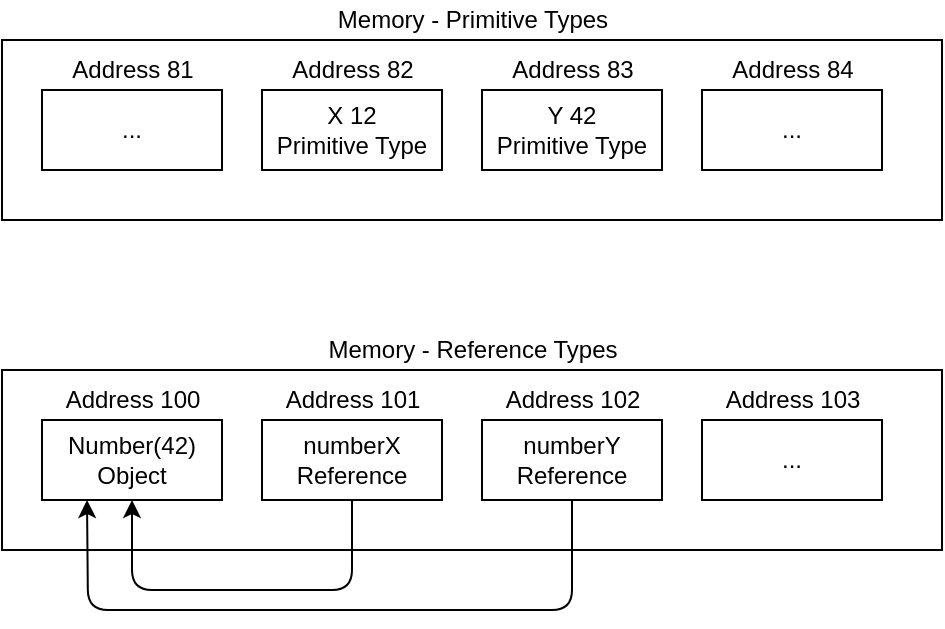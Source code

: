 <mxfile version="13.4.4" type="device"><diagram id="xgk_MBL70U8jZ79bK_3s" name="Page-1"><mxGraphModel dx="1088" dy="880" grid="1" gridSize="10" guides="1" tooltips="1" connect="1" arrows="1" fold="1" page="1" pageScale="1" pageWidth="1169" pageHeight="827" math="0" shadow="0"><root><mxCell id="0"/><mxCell id="1" parent="0"/><mxCell id="vphlxUTFpIPX0mP6SWGV-6" value="" style="rounded=0;whiteSpace=wrap;html=1;" vertex="1" parent="1"><mxGeometry x="60" y="195" width="470" height="90" as="geometry"/></mxCell><mxCell id="vphlxUTFpIPX0mP6SWGV-1" value="X 12&lt;br&gt;Primitive Type" style="rounded=0;whiteSpace=wrap;html=1;" vertex="1" parent="1"><mxGeometry x="190" y="220" width="90" height="40" as="geometry"/></mxCell><mxCell id="vphlxUTFpIPX0mP6SWGV-2" value="Y 42&lt;br&gt;Primitive Type" style="rounded=0;whiteSpace=wrap;html=1;" vertex="1" parent="1"><mxGeometry x="300" y="220" width="90" height="40" as="geometry"/></mxCell><mxCell id="2" value="Address 82" style="text;html=1;align=center;verticalAlign=middle;resizable=0;points=[];autosize=1;" vertex="1" parent="1"><mxGeometry x="195" y="200" width="80" height="20" as="geometry"/></mxCell><mxCell id="vphlxUTFpIPX0mP6SWGV-5" value="Address 83" style="text;html=1;align=center;verticalAlign=middle;resizable=0;points=[];autosize=1;" vertex="1" parent="1"><mxGeometry x="305" y="200" width="80" height="20" as="geometry"/></mxCell><mxCell id="vphlxUTFpIPX0mP6SWGV-8" value="Memory - Primitive Types" style="text;html=1;strokeColor=none;fillColor=none;align=center;verticalAlign=middle;whiteSpace=wrap;rounded=0;" vertex="1" parent="1"><mxGeometry x="207.5" y="175" width="175" height="20" as="geometry"/></mxCell><mxCell id="vphlxUTFpIPX0mP6SWGV-10" value="..." style="rounded=0;whiteSpace=wrap;html=1;" vertex="1" parent="1"><mxGeometry x="410" y="220" width="90" height="40" as="geometry"/></mxCell><mxCell id="vphlxUTFpIPX0mP6SWGV-11" value="..." style="rounded=0;whiteSpace=wrap;html=1;" vertex="1" parent="1"><mxGeometry x="80" y="220" width="90" height="40" as="geometry"/></mxCell><mxCell id="vphlxUTFpIPX0mP6SWGV-12" value="Address 81" style="text;html=1;align=center;verticalAlign=middle;resizable=0;points=[];autosize=1;" vertex="1" parent="1"><mxGeometry x="85" y="200" width="80" height="20" as="geometry"/></mxCell><mxCell id="vphlxUTFpIPX0mP6SWGV-13" value="Address 84" style="text;html=1;align=center;verticalAlign=middle;resizable=0;points=[];autosize=1;" vertex="1" parent="1"><mxGeometry x="415" y="200" width="80" height="20" as="geometry"/></mxCell><mxCell id="vphlxUTFpIPX0mP6SWGV-15" value="" style="rounded=0;whiteSpace=wrap;html=1;" vertex="1" parent="1"><mxGeometry x="60" y="360" width="470" height="90" as="geometry"/></mxCell><mxCell id="vphlxUTFpIPX0mP6SWGV-16" value="numberX&lt;br&gt;Reference" style="rounded=0;whiteSpace=wrap;html=1;" vertex="1" parent="1"><mxGeometry x="190" y="385" width="90" height="40" as="geometry"/></mxCell><mxCell id="vphlxUTFpIPX0mP6SWGV-17" value="numberY&lt;br&gt;Reference" style="rounded=0;whiteSpace=wrap;html=1;" vertex="1" parent="1"><mxGeometry x="300" y="385" width="90" height="40" as="geometry"/></mxCell><mxCell id="vphlxUTFpIPX0mP6SWGV-18" value="Address 101" style="text;html=1;align=center;verticalAlign=middle;resizable=0;points=[];autosize=1;" vertex="1" parent="1"><mxGeometry x="195" y="365" width="80" height="20" as="geometry"/></mxCell><mxCell id="vphlxUTFpIPX0mP6SWGV-19" value="Address 102" style="text;html=1;align=center;verticalAlign=middle;resizable=0;points=[];autosize=1;" vertex="1" parent="1"><mxGeometry x="305" y="365" width="80" height="20" as="geometry"/></mxCell><mxCell id="vphlxUTFpIPX0mP6SWGV-20" value="Memory - Reference Types" style="text;html=1;strokeColor=none;fillColor=none;align=center;verticalAlign=middle;whiteSpace=wrap;rounded=0;" vertex="1" parent="1"><mxGeometry x="212.5" y="340" width="165" height="20" as="geometry"/></mxCell><mxCell id="vphlxUTFpIPX0mP6SWGV-21" value="..." style="rounded=0;whiteSpace=wrap;html=1;" vertex="1" parent="1"><mxGeometry x="410" y="385" width="90" height="40" as="geometry"/></mxCell><mxCell id="vphlxUTFpIPX0mP6SWGV-22" value="Number(42)&lt;br&gt;Object" style="rounded=0;whiteSpace=wrap;html=1;" vertex="1" parent="1"><mxGeometry x="80" y="385" width="90" height="40" as="geometry"/></mxCell><mxCell id="vphlxUTFpIPX0mP6SWGV-23" value="Address 100" style="text;html=1;align=center;verticalAlign=middle;resizable=0;points=[];autosize=1;" vertex="1" parent="1"><mxGeometry x="85" y="365" width="80" height="20" as="geometry"/></mxCell><mxCell id="vphlxUTFpIPX0mP6SWGV-24" value="Address 103" style="text;html=1;align=center;verticalAlign=middle;resizable=0;points=[];autosize=1;" vertex="1" parent="1"><mxGeometry x="415" y="365" width="80" height="20" as="geometry"/></mxCell><mxCell id="vphlxUTFpIPX0mP6SWGV-25" value="" style="endArrow=classic;html=1;exitX=0.5;exitY=1;exitDx=0;exitDy=0;entryX=0.5;entryY=1;entryDx=0;entryDy=0;" edge="1" parent="1" source="vphlxUTFpIPX0mP6SWGV-16" target="vphlxUTFpIPX0mP6SWGV-22"><mxGeometry width="50" height="50" relative="1" as="geometry"><mxPoint x="110" y="470" as="sourcePoint"/><mxPoint x="160" y="420" as="targetPoint"/><Array as="points"><mxPoint x="235" y="470"/><mxPoint x="125" y="470"/></Array></mxGeometry></mxCell><mxCell id="vphlxUTFpIPX0mP6SWGV-26" value="" style="endArrow=classic;html=1;exitX=0.5;exitY=1;exitDx=0;exitDy=0;entryX=0.25;entryY=1;entryDx=0;entryDy=0;" edge="1" parent="1" source="vphlxUTFpIPX0mP6SWGV-17" target="vphlxUTFpIPX0mP6SWGV-22"><mxGeometry width="50" height="50" relative="1" as="geometry"><mxPoint x="245" y="435" as="sourcePoint"/><mxPoint x="135" y="435" as="targetPoint"/><Array as="points"><mxPoint x="345" y="480"/><mxPoint x="103" y="480"/></Array></mxGeometry></mxCell></root></mxGraphModel></diagram></mxfile>